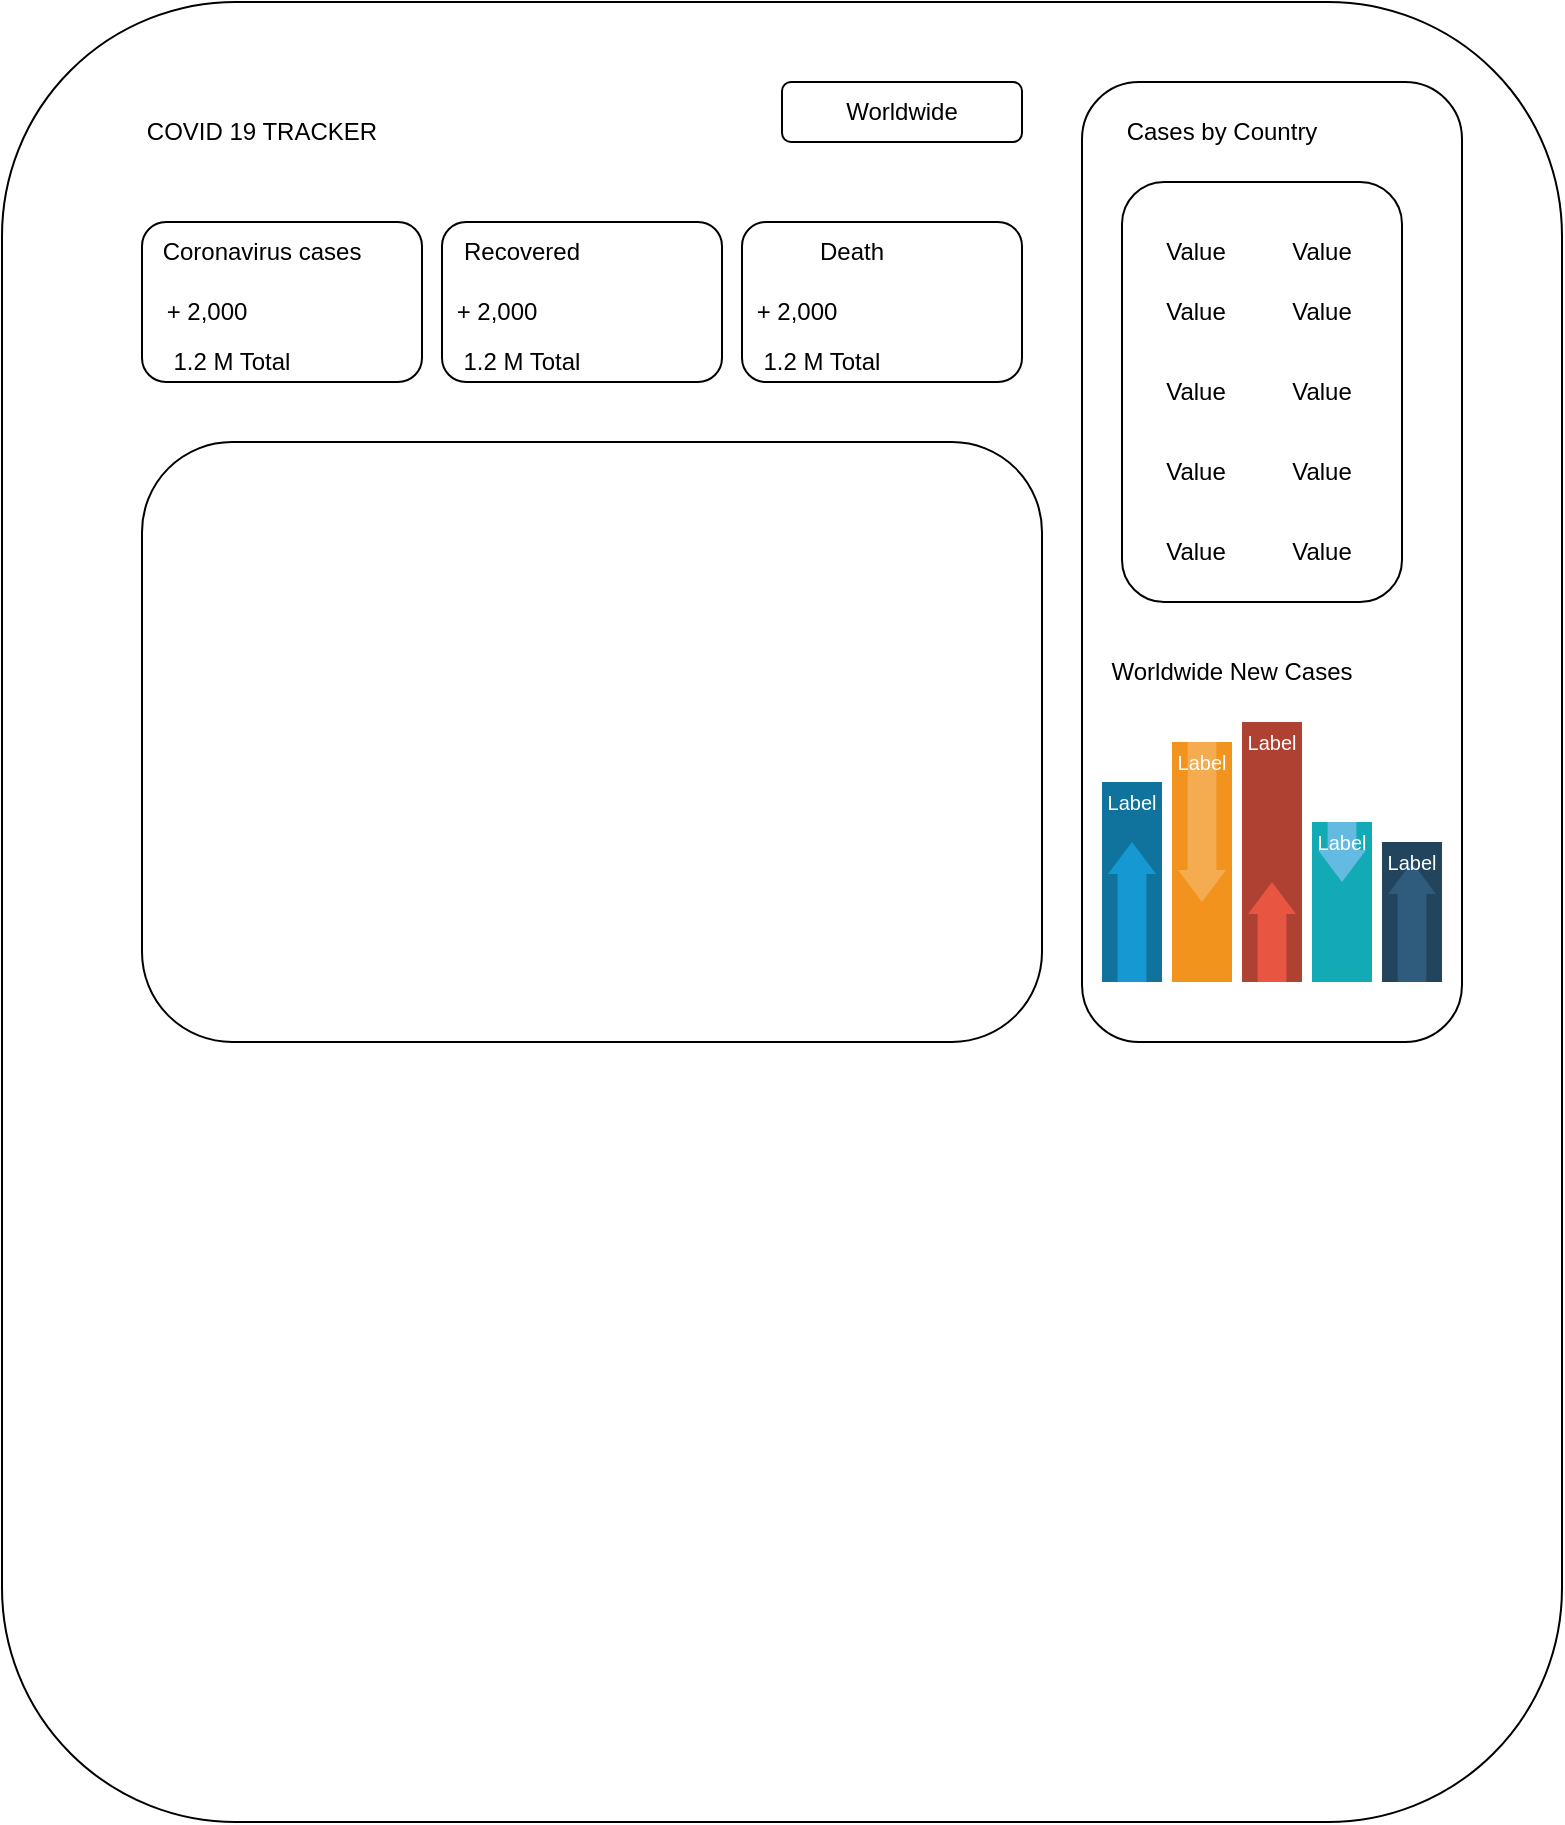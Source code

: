 <mxfile version="16.2.4" type="device"><diagram id="C5RBs43oDa-KdzZeNtuy" name="Page-1"><mxGraphModel dx="650" dy="1441" grid="1" gridSize="10" guides="1" tooltips="1" connect="1" arrows="1" fold="1" page="1" pageScale="1" pageWidth="827" pageHeight="1169" math="0" shadow="0"><root><mxCell id="WIyWlLk6GJQsqaUBKTNV-0"/><mxCell id="WIyWlLk6GJQsqaUBKTNV-1" parent="WIyWlLk6GJQsqaUBKTNV-0"/><mxCell id="V04xDqhCkcYUQ3MXm7iS-0" value="" style="rounded=1;whiteSpace=wrap;html=1;" vertex="1" parent="WIyWlLk6GJQsqaUBKTNV-1"><mxGeometry x="20" y="10" width="780" height="910" as="geometry"/></mxCell><mxCell id="V04xDqhCkcYUQ3MXm7iS-1" value="COVID 19 TRACKER" style="text;html=1;strokeColor=none;fillColor=none;align=center;verticalAlign=middle;whiteSpace=wrap;rounded=0;" vertex="1" parent="WIyWlLk6GJQsqaUBKTNV-1"><mxGeometry x="90" y="60" width="120" height="30" as="geometry"/></mxCell><mxCell id="V04xDqhCkcYUQ3MXm7iS-2" value="Worldwide" style="rounded=1;whiteSpace=wrap;html=1;" vertex="1" parent="WIyWlLk6GJQsqaUBKTNV-1"><mxGeometry x="410" y="50" width="120" height="30" as="geometry"/></mxCell><mxCell id="V04xDqhCkcYUQ3MXm7iS-3" value="" style="rounded=1;whiteSpace=wrap;html=1;" vertex="1" parent="WIyWlLk6GJQsqaUBKTNV-1"><mxGeometry x="90" y="120" width="140" height="80" as="geometry"/></mxCell><mxCell id="V04xDqhCkcYUQ3MXm7iS-4" value="Coronavirus cases" style="text;html=1;strokeColor=none;fillColor=none;align=center;verticalAlign=middle;whiteSpace=wrap;rounded=0;" vertex="1" parent="WIyWlLk6GJQsqaUBKTNV-1"><mxGeometry x="95" y="120" width="110" height="30" as="geometry"/></mxCell><mxCell id="V04xDqhCkcYUQ3MXm7iS-6" value="+ 2,000" style="text;html=1;strokeColor=none;fillColor=none;align=center;verticalAlign=middle;whiteSpace=wrap;rounded=0;" vertex="1" parent="WIyWlLk6GJQsqaUBKTNV-1"><mxGeometry x="95" y="150" width="55" height="30" as="geometry"/></mxCell><mxCell id="V04xDqhCkcYUQ3MXm7iS-7" value="1.2 M Total" style="text;html=1;strokeColor=none;fillColor=none;align=center;verticalAlign=middle;whiteSpace=wrap;rounded=0;" vertex="1" parent="WIyWlLk6GJQsqaUBKTNV-1"><mxGeometry x="100" y="180" width="70" height="20" as="geometry"/></mxCell><mxCell id="V04xDqhCkcYUQ3MXm7iS-9" value="" style="rounded=1;whiteSpace=wrap;html=1;" vertex="1" parent="WIyWlLk6GJQsqaUBKTNV-1"><mxGeometry x="390" y="120" width="140" height="80" as="geometry"/></mxCell><mxCell id="V04xDqhCkcYUQ3MXm7iS-10" value="" style="rounded=1;whiteSpace=wrap;html=1;" vertex="1" parent="WIyWlLk6GJQsqaUBKTNV-1"><mxGeometry x="240" y="120" width="140" height="80" as="geometry"/></mxCell><mxCell id="V04xDqhCkcYUQ3MXm7iS-11" value="Recovered" style="text;html=1;strokeColor=none;fillColor=none;align=center;verticalAlign=middle;whiteSpace=wrap;rounded=0;" vertex="1" parent="WIyWlLk6GJQsqaUBKTNV-1"><mxGeometry x="240" y="120" width="80" height="30" as="geometry"/></mxCell><mxCell id="V04xDqhCkcYUQ3MXm7iS-12" value="+ 2,000" style="text;html=1;strokeColor=none;fillColor=none;align=center;verticalAlign=middle;whiteSpace=wrap;rounded=0;" vertex="1" parent="WIyWlLk6GJQsqaUBKTNV-1"><mxGeometry x="240" y="150" width="55" height="30" as="geometry"/></mxCell><mxCell id="V04xDqhCkcYUQ3MXm7iS-13" value="1.2 M Total" style="text;html=1;strokeColor=none;fillColor=none;align=center;verticalAlign=middle;whiteSpace=wrap;rounded=0;" vertex="1" parent="WIyWlLk6GJQsqaUBKTNV-1"><mxGeometry x="245" y="180" width="70" height="20" as="geometry"/></mxCell><mxCell id="V04xDqhCkcYUQ3MXm7iS-14" value="Death" style="text;html=1;strokeColor=none;fillColor=none;align=center;verticalAlign=middle;whiteSpace=wrap;rounded=0;" vertex="1" parent="WIyWlLk6GJQsqaUBKTNV-1"><mxGeometry x="390" y="120" width="110" height="30" as="geometry"/></mxCell><mxCell id="V04xDqhCkcYUQ3MXm7iS-15" value="+ 2,000" style="text;html=1;strokeColor=none;fillColor=none;align=center;verticalAlign=middle;whiteSpace=wrap;rounded=0;" vertex="1" parent="WIyWlLk6GJQsqaUBKTNV-1"><mxGeometry x="390" y="150" width="55" height="30" as="geometry"/></mxCell><mxCell id="V04xDqhCkcYUQ3MXm7iS-16" value="1.2 M Total" style="text;html=1;strokeColor=none;fillColor=none;align=center;verticalAlign=middle;whiteSpace=wrap;rounded=0;" vertex="1" parent="WIyWlLk6GJQsqaUBKTNV-1"><mxGeometry x="395" y="180" width="70" height="20" as="geometry"/></mxCell><mxCell id="V04xDqhCkcYUQ3MXm7iS-17" value="" style="rounded=1;whiteSpace=wrap;html=1;" vertex="1" parent="WIyWlLk6GJQsqaUBKTNV-1"><mxGeometry x="90" y="230" width="450" height="300" as="geometry"/></mxCell><mxCell id="V04xDqhCkcYUQ3MXm7iS-19" value="" style="rounded=1;whiteSpace=wrap;html=1;" vertex="1" parent="WIyWlLk6GJQsqaUBKTNV-1"><mxGeometry x="560" y="50" width="190" height="480" as="geometry"/></mxCell><mxCell id="V04xDqhCkcYUQ3MXm7iS-20" value="Cases by Country" style="text;html=1;strokeColor=none;fillColor=none;align=center;verticalAlign=middle;whiteSpace=wrap;rounded=0;" vertex="1" parent="WIyWlLk6GJQsqaUBKTNV-1"><mxGeometry x="580" y="60" width="100" height="30" as="geometry"/></mxCell><mxCell id="V04xDqhCkcYUQ3MXm7iS-21" value="Worldwide New Cases" style="text;html=1;strokeColor=none;fillColor=none;align=center;verticalAlign=middle;whiteSpace=wrap;rounded=0;" vertex="1" parent="WIyWlLk6GJQsqaUBKTNV-1"><mxGeometry x="570" y="330" width="130" height="30" as="geometry"/></mxCell><mxCell id="V04xDqhCkcYUQ3MXm7iS-23" value="" style="shape=image;html=1;verticalAlign=top;verticalLabelPosition=bottom;labelBackgroundColor=#ffffff;imageAspect=0;aspect=fixed;image=https://cdn2.iconfinder.com/data/icons/google-ios-7-app-icons/120/google_maps.png" vertex="1" parent="WIyWlLk6GJQsqaUBKTNV-1"><mxGeometry x="200" y="255" width="240" height="240" as="geometry"/></mxCell><mxCell id="V04xDqhCkcYUQ3MXm7iS-44" value="" style="fillColor=#10739E;strokeColor=none;" vertex="1" parent="WIyWlLk6GJQsqaUBKTNV-1"><mxGeometry x="570" y="400" width="30" height="100" as="geometry"/></mxCell><mxCell id="V04xDqhCkcYUQ3MXm7iS-45" value="" style="shape=mxgraph.arrows2.arrow;dy=0.4;dx=16;notch=0;direction=north;fillColor=#1699D3;strokeColor=none;" vertex="1" parent="V04xDqhCkcYUQ3MXm7iS-44"><mxGeometry x="3" y="30" width="24" height="70" as="geometry"/></mxCell><mxCell id="V04xDqhCkcYUQ3MXm7iS-46" value="Label" style="text;html=1;align=center;verticalAlign=middle;whiteSpace=wrap;fontColor=#FFFFFF;fontSize=10;" vertex="1" parent="V04xDqhCkcYUQ3MXm7iS-44"><mxGeometry width="30" height="20" as="geometry"/></mxCell><mxCell id="V04xDqhCkcYUQ3MXm7iS-47" value="" style="fillColor=#F2931E;strokeColor=none;" vertex="1" parent="WIyWlLk6GJQsqaUBKTNV-1"><mxGeometry x="605" y="380" width="30" height="120" as="geometry"/></mxCell><mxCell id="V04xDqhCkcYUQ3MXm7iS-48" value="" style="shape=mxgraph.arrows2.arrow;dy=0.4;dx=16;notch=0;direction=south;fillColor=#F5AB50;strokeColor=none;" vertex="1" parent="V04xDqhCkcYUQ3MXm7iS-47"><mxGeometry x="3" width="24" height="80" as="geometry"/></mxCell><mxCell id="V04xDqhCkcYUQ3MXm7iS-49" value="Label" style="text;html=1;align=center;verticalAlign=middle;whiteSpace=wrap;fontColor=#FFFFFF;fontSize=10;" vertex="1" parent="V04xDqhCkcYUQ3MXm7iS-47"><mxGeometry width="30" height="20" as="geometry"/></mxCell><mxCell id="V04xDqhCkcYUQ3MXm7iS-50" value="" style="fillColor=#AE4132;strokeColor=none;" vertex="1" parent="WIyWlLk6GJQsqaUBKTNV-1"><mxGeometry x="640" y="370" width="30" height="130" as="geometry"/></mxCell><mxCell id="V04xDqhCkcYUQ3MXm7iS-51" value="" style="shape=mxgraph.arrows2.arrow;dy=0.4;dx=16;notch=0;direction=north;fillColor=#E85642;strokeColor=none;" vertex="1" parent="V04xDqhCkcYUQ3MXm7iS-50"><mxGeometry x="3" y="80" width="24" height="50" as="geometry"/></mxCell><mxCell id="V04xDqhCkcYUQ3MXm7iS-52" value="Label" style="text;html=1;align=center;verticalAlign=middle;whiteSpace=wrap;fontColor=#FFFFFF;fontSize=10;" vertex="1" parent="V04xDqhCkcYUQ3MXm7iS-50"><mxGeometry width="30" height="20" as="geometry"/></mxCell><mxCell id="V04xDqhCkcYUQ3MXm7iS-53" value="" style="fillColor=#12AAB5;strokeColor=none;" vertex="1" parent="WIyWlLk6GJQsqaUBKTNV-1"><mxGeometry x="675" y="420" width="30" height="80" as="geometry"/></mxCell><mxCell id="V04xDqhCkcYUQ3MXm7iS-54" value="" style="shape=mxgraph.arrows2.arrow;dy=0.4;dx=16;notch=0;direction=south;fillColor=#64BBE2;strokeColor=none;" vertex="1" parent="V04xDqhCkcYUQ3MXm7iS-53"><mxGeometry x="3" width="24" height="30" as="geometry"/></mxCell><mxCell id="V04xDqhCkcYUQ3MXm7iS-55" value="Label" style="text;html=1;align=center;verticalAlign=middle;whiteSpace=wrap;fontColor=#FFFFFF;fontSize=10;" vertex="1" parent="V04xDqhCkcYUQ3MXm7iS-53"><mxGeometry width="30" height="20" as="geometry"/></mxCell><mxCell id="V04xDqhCkcYUQ3MXm7iS-56" value="" style="fillColor=#23445D;strokeColor=none;" vertex="1" parent="WIyWlLk6GJQsqaUBKTNV-1"><mxGeometry x="710" y="430" width="30" height="70" as="geometry"/></mxCell><mxCell id="V04xDqhCkcYUQ3MXm7iS-57" value="" style="shape=mxgraph.arrows2.arrow;dy=0.4;dx=16;notch=0;direction=north;fillColor=#2F5B7C;strokeColor=none;" vertex="1" parent="V04xDqhCkcYUQ3MXm7iS-56"><mxGeometry x="3" y="10" width="24" height="60" as="geometry"/></mxCell><mxCell id="V04xDqhCkcYUQ3MXm7iS-58" value="Label" style="text;html=1;align=center;verticalAlign=middle;whiteSpace=wrap;fontColor=#FFFFFF;fontSize=10;" vertex="1" parent="V04xDqhCkcYUQ3MXm7iS-56"><mxGeometry width="30" height="20" as="geometry"/></mxCell><mxCell id="V04xDqhCkcYUQ3MXm7iS-59" value="" style="rounded=1;whiteSpace=wrap;html=1;" vertex="1" parent="WIyWlLk6GJQsqaUBKTNV-1"><mxGeometry x="580" y="100" width="140" height="210" as="geometry"/></mxCell><mxCell id="V04xDqhCkcYUQ3MXm7iS-60" value="Value" style="text;html=1;strokeColor=none;fillColor=none;align=center;verticalAlign=middle;whiteSpace=wrap;rounded=0;" vertex="1" parent="WIyWlLk6GJQsqaUBKTNV-1"><mxGeometry x="587" y="120" width="60" height="30" as="geometry"/></mxCell><mxCell id="V04xDqhCkcYUQ3MXm7iS-61" value="Value" style="text;html=1;strokeColor=none;fillColor=none;align=center;verticalAlign=middle;whiteSpace=wrap;rounded=0;" vertex="1" parent="WIyWlLk6GJQsqaUBKTNV-1"><mxGeometry x="650" y="120" width="60" height="30" as="geometry"/></mxCell><mxCell id="V04xDqhCkcYUQ3MXm7iS-62" value="Value" style="text;html=1;strokeColor=none;fillColor=none;align=center;verticalAlign=middle;whiteSpace=wrap;rounded=0;" vertex="1" parent="WIyWlLk6GJQsqaUBKTNV-1"><mxGeometry x="587" y="150" width="60" height="30" as="geometry"/></mxCell><mxCell id="V04xDqhCkcYUQ3MXm7iS-63" value="Value" style="text;html=1;strokeColor=none;fillColor=none;align=center;verticalAlign=middle;whiteSpace=wrap;rounded=0;" vertex="1" parent="WIyWlLk6GJQsqaUBKTNV-1"><mxGeometry x="650" y="150" width="60" height="30" as="geometry"/></mxCell><mxCell id="V04xDqhCkcYUQ3MXm7iS-64" value="Value" style="text;html=1;strokeColor=none;fillColor=none;align=center;verticalAlign=middle;whiteSpace=wrap;rounded=0;" vertex="1" parent="WIyWlLk6GJQsqaUBKTNV-1"><mxGeometry x="587" y="190" width="60" height="30" as="geometry"/></mxCell><mxCell id="V04xDqhCkcYUQ3MXm7iS-65" value="Value" style="text;html=1;strokeColor=none;fillColor=none;align=center;verticalAlign=middle;whiteSpace=wrap;rounded=0;" vertex="1" parent="WIyWlLk6GJQsqaUBKTNV-1"><mxGeometry x="650" y="190" width="60" height="30" as="geometry"/></mxCell><mxCell id="V04xDqhCkcYUQ3MXm7iS-66" value="Value" style="text;html=1;strokeColor=none;fillColor=none;align=center;verticalAlign=middle;whiteSpace=wrap;rounded=0;" vertex="1" parent="WIyWlLk6GJQsqaUBKTNV-1"><mxGeometry x="587" y="230" width="60" height="30" as="geometry"/></mxCell><mxCell id="V04xDqhCkcYUQ3MXm7iS-67" value="Value" style="text;html=1;strokeColor=none;fillColor=none;align=center;verticalAlign=middle;whiteSpace=wrap;rounded=0;" vertex="1" parent="WIyWlLk6GJQsqaUBKTNV-1"><mxGeometry x="650" y="230" width="60" height="30" as="geometry"/></mxCell><mxCell id="V04xDqhCkcYUQ3MXm7iS-68" value="Value" style="text;html=1;strokeColor=none;fillColor=none;align=center;verticalAlign=middle;whiteSpace=wrap;rounded=0;" vertex="1" parent="WIyWlLk6GJQsqaUBKTNV-1"><mxGeometry x="587" y="270" width="60" height="30" as="geometry"/></mxCell><mxCell id="V04xDqhCkcYUQ3MXm7iS-69" value="Value" style="text;html=1;strokeColor=none;fillColor=none;align=center;verticalAlign=middle;whiteSpace=wrap;rounded=0;" vertex="1" parent="WIyWlLk6GJQsqaUBKTNV-1"><mxGeometry x="650" y="270" width="60" height="30" as="geometry"/></mxCell></root></mxGraphModel></diagram></mxfile>